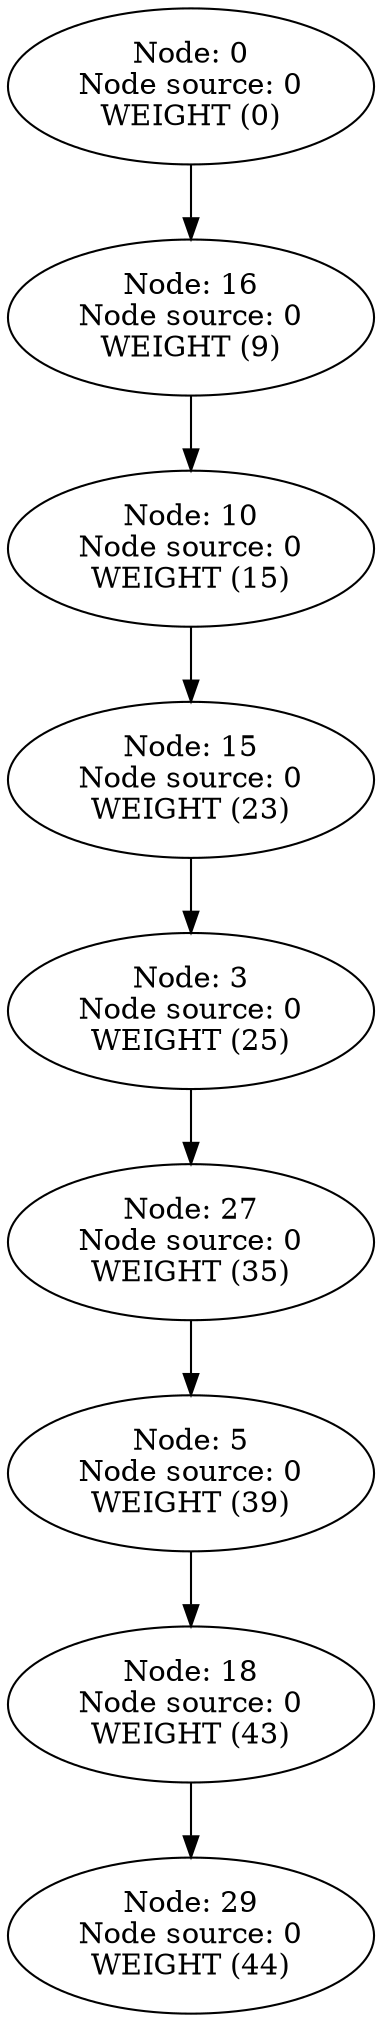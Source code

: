 digraph {
	29 [label="Node: 29
Node source: 0
WEIGHT (44)"]
	18 [label="Node: 18
Node source: 0
WEIGHT (43)"]
	5 [label="Node: 5
Node source: 0
WEIGHT (39)"]
	27 [label="Node: 27
Node source: 0
WEIGHT (35)"]
	3 [label="Node: 3
Node source: 0
WEIGHT (25)"]
	15 [label="Node: 15
Node source: 0
WEIGHT (23)"]
	10 [label="Node: 10
Node source: 0
WEIGHT (15)"]
	16 [label="Node: 16
Node source: 0
WEIGHT (9)"]
	0 [label="Node: 0
Node source: 0
WEIGHT (0)"]
	18 -> 29
	5 -> 18
	27 -> 5
	3 -> 27
	15 -> 3
	10 -> 15
	16 -> 10
	0 -> 16
}
